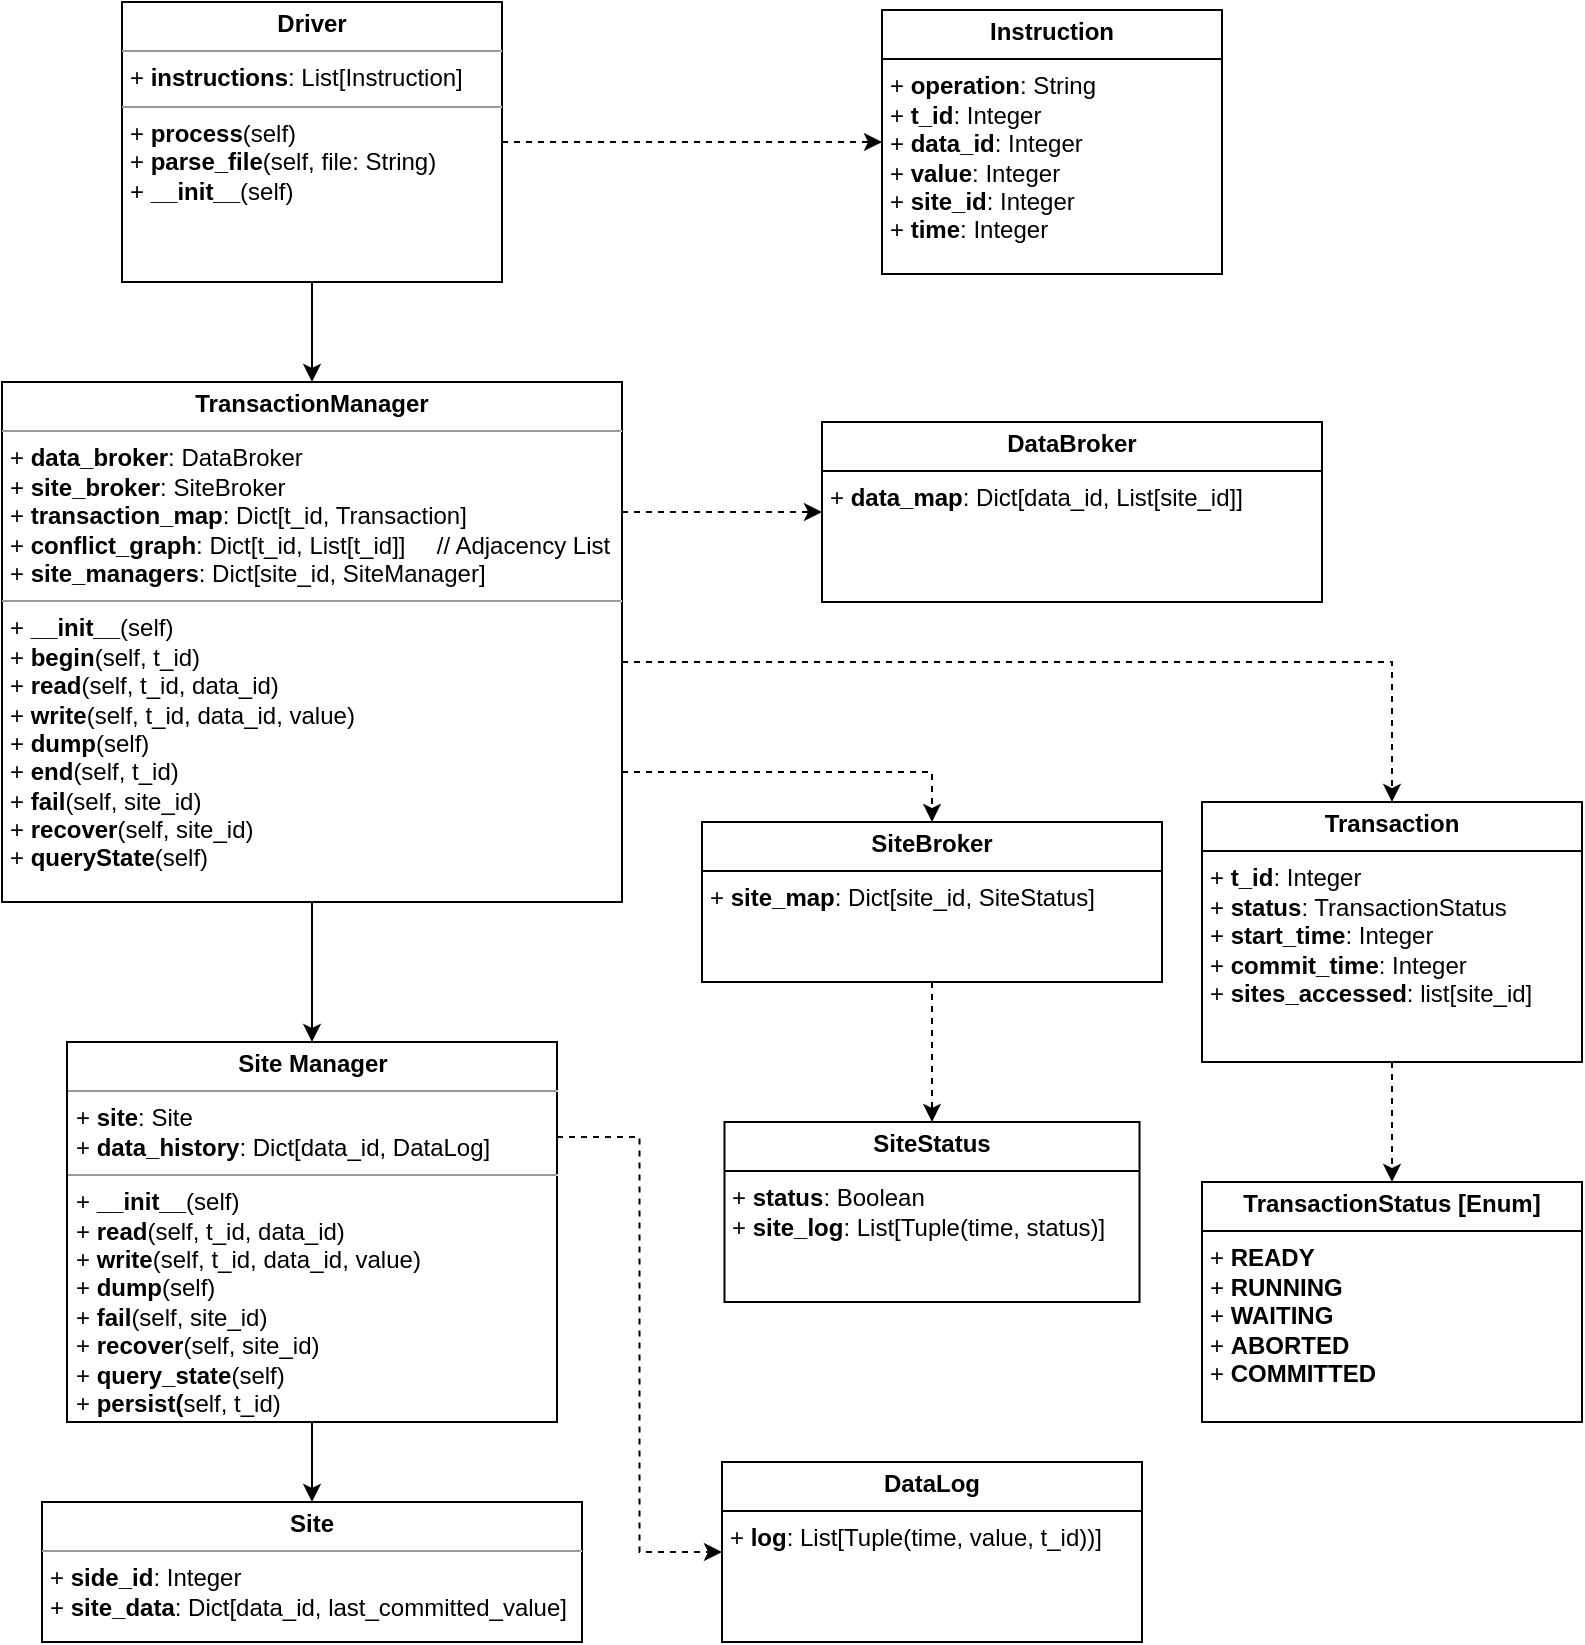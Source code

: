 <mxfile version="24.8.3">
  <diagram name="Page-1" id="c4acf3e9-155e-7222-9cf6-157b1a14988f">
    <mxGraphModel dx="1050" dy="1657" grid="1" gridSize="10" guides="1" tooltips="1" connect="1" arrows="1" fold="1" page="1" pageScale="1" pageWidth="850" pageHeight="1100" background="none" math="0" shadow="0">
      <root>
        <mxCell id="0" />
        <mxCell id="1" parent="0" />
        <mxCell id="5d2195bd80daf111-10" value="&lt;p style=&quot;margin:0px;margin-top:4px;text-align:center;&quot;&gt;&lt;b&gt;Site&lt;/b&gt;&lt;/p&gt;&lt;hr size=&quot;1&quot;&gt;&lt;p style=&quot;margin:0px;margin-left:4px;&quot;&gt;+ &lt;b&gt;side_id&lt;/b&gt;: Integer&lt;/p&gt;&lt;p style=&quot;margin:0px;margin-left:4px;&quot;&gt;+ &lt;b&gt;site_data&lt;/b&gt;:&amp;nbsp;&lt;span style=&quot;background-color: initial;&quot;&gt;Dict[data_id, last_committed_value]&lt;/span&gt;&lt;/p&gt;&lt;p style=&quot;margin:0px;margin-left:4px;&quot;&gt;&lt;br&gt;&lt;/p&gt;" style="verticalAlign=top;align=left;overflow=fill;fontSize=12;fontFamily=Helvetica;html=1;rounded=0;shadow=0;comic=0;labelBackgroundColor=none;strokeWidth=1" parent="1" vertex="1">
          <mxGeometry x="60" y="730" width="270" height="70" as="geometry" />
        </mxCell>
        <mxCell id="EIfYpKHlNEmlDHZDdE43-5" style="edgeStyle=orthogonalEdgeStyle;rounded=0;orthogonalLoop=1;jettySize=auto;html=1;" parent="1" source="5d2195bd80daf111-18" target="5d2195bd80daf111-19" edge="1">
          <mxGeometry relative="1" as="geometry" />
        </mxCell>
        <mxCell id="EIfYpKHlNEmlDHZDdE43-37" style="edgeStyle=orthogonalEdgeStyle;rounded=0;orthogonalLoop=1;jettySize=auto;html=1;exitX=1;exitY=0.5;exitDx=0;exitDy=0;entryX=0;entryY=0.5;entryDx=0;entryDy=0;dashed=1;" parent="1" source="5d2195bd80daf111-18" target="EIfYpKHlNEmlDHZDdE43-35" edge="1">
          <mxGeometry relative="1" as="geometry" />
        </mxCell>
        <mxCell id="5d2195bd80daf111-18" value="&lt;p style=&quot;margin:0px;margin-top:4px;text-align:center;&quot;&gt;&lt;b&gt;Driver&lt;/b&gt;&lt;/p&gt;&lt;hr size=&quot;1&quot;&gt;&lt;p style=&quot;margin:0px;margin-left:4px;&quot;&gt;+ &lt;b&gt;instructions&lt;/b&gt;: List[Instruction]&lt;/p&gt;&lt;hr size=&quot;1&quot;&gt;&lt;p style=&quot;margin:0px;margin-left:4px;&quot;&gt;+ &lt;b&gt;process&lt;/b&gt;(self)&lt;br&gt;+ &lt;b&gt;parse_file&lt;/b&gt;(self, file: String)&lt;/p&gt;&lt;p style=&quot;margin:0px;margin-left:4px;&quot;&gt;+ &lt;b&gt;__init__&lt;/b&gt;(self)&lt;/p&gt;&lt;p style=&quot;margin:0px;margin-left:4px;&quot;&gt;&lt;br&gt;&lt;/p&gt;" style="verticalAlign=top;align=left;overflow=fill;fontSize=12;fontFamily=Helvetica;html=1;rounded=0;shadow=0;comic=0;labelBackgroundColor=none;strokeWidth=1" parent="1" vertex="1">
          <mxGeometry x="100" y="-20" width="190" height="140" as="geometry" />
        </mxCell>
        <mxCell id="EIfYpKHlNEmlDHZDdE43-41" style="edgeStyle=orthogonalEdgeStyle;rounded=0;orthogonalLoop=1;jettySize=auto;html=1;exitX=1;exitY=0.5;exitDx=0;exitDy=0;entryX=0.5;entryY=0;entryDx=0;entryDy=0;dashed=1;" parent="1" source="5d2195bd80daf111-19" target="EIfYpKHlNEmlDHZDdE43-38" edge="1">
          <mxGeometry relative="1" as="geometry">
            <Array as="points">
              <mxPoint x="250" y="310" />
              <mxPoint x="720" y="310" />
            </Array>
          </mxGeometry>
        </mxCell>
        <mxCell id="EIfYpKHlNEmlDHZDdE43-47" style="edgeStyle=orthogonalEdgeStyle;rounded=0;orthogonalLoop=1;jettySize=auto;html=1;exitX=1;exitY=0.75;exitDx=0;exitDy=0;entryX=0.5;entryY=0;entryDx=0;entryDy=0;dashed=1;" parent="1" source="5d2195bd80daf111-19" target="EIfYpKHlNEmlDHZDdE43-46" edge="1">
          <mxGeometry relative="1" as="geometry" />
        </mxCell>
        <mxCell id="ZkX1OmZ0OC17ezpgjjzT-1" style="edgeStyle=orthogonalEdgeStyle;rounded=0;orthogonalLoop=1;jettySize=auto;html=1;entryX=0.5;entryY=0;entryDx=0;entryDy=0;" parent="1" source="5d2195bd80daf111-19" target="5d2195bd80daf111-20" edge="1">
          <mxGeometry relative="1" as="geometry" />
        </mxCell>
        <mxCell id="liZSuBq_oHjOSZf-k_FQ-1" style="edgeStyle=orthogonalEdgeStyle;rounded=0;orthogonalLoop=1;jettySize=auto;html=1;exitX=1;exitY=0.25;exitDx=0;exitDy=0;entryX=0;entryY=0.5;entryDx=0;entryDy=0;dashed=1;" parent="1" source="5d2195bd80daf111-19" target="EIfYpKHlNEmlDHZDdE43-42" edge="1">
          <mxGeometry relative="1" as="geometry" />
        </mxCell>
        <mxCell id="5d2195bd80daf111-19" value="&lt;p style=&quot;margin:0px;margin-top:4px;text-align:center;&quot;&gt;&lt;b&gt;TransactionManager&lt;/b&gt;&lt;/p&gt;&lt;hr size=&quot;1&quot;&gt;&lt;p style=&quot;margin:0px;margin-left:4px;&quot;&gt;+ &lt;b&gt;data_broker&lt;/b&gt;: DataBroker&lt;br&gt;+ &lt;b&gt;site_broker&lt;/b&gt;: SiteBroker&lt;/p&gt;&lt;p style=&quot;margin:0px;margin-left:4px;&quot;&gt;+ &lt;b&gt;transaction_map&lt;/b&gt;&lt;span style=&quot;background-color: initial;&quot;&gt;: Dict[&lt;/span&gt;&lt;span style=&quot;background-color: initial;&quot;&gt;t_id, Transaction]&lt;/span&gt;&lt;/p&gt;&lt;p style=&quot;margin:0px;margin-left:4px;&quot;&gt;&lt;span style=&quot;background-color: initial;&quot;&gt;+ &lt;b&gt;conflict_graph&lt;/b&gt;: Dict[t_id, List[t_id]]&amp;nbsp; &lt;span style=&quot;white-space: pre;&quot;&gt;&#x9;&lt;/span&gt;// Adjacency List&lt;/span&gt;&lt;/p&gt;&lt;p style=&quot;margin:0px;margin-left:4px;&quot;&gt;&lt;span style=&quot;background-color: initial;&quot;&gt;+ &lt;b&gt;site_managers&lt;/b&gt;: Dict[site_id, SiteManager]&lt;/span&gt;&lt;/p&gt;&lt;hr size=&quot;1&quot;&gt;&lt;p style=&quot;margin:0px;margin-left:4px;&quot;&gt;+ &lt;b&gt;__init__&lt;/b&gt;(self)&lt;/p&gt;&lt;p style=&quot;margin:0px;margin-left:4px;&quot;&gt;+ &lt;b&gt;begin&lt;/b&gt;(self, t_id)&lt;br&gt;+ &lt;b&gt;read&lt;/b&gt;(self, t_id, data_id)&lt;/p&gt;&lt;p style=&quot;margin:0px;margin-left:4px;&quot;&gt;+ &lt;b&gt;write&lt;/b&gt;(self, t_id, data_id, value)&lt;/p&gt;&lt;p style=&quot;margin:0px;margin-left:4px;&quot;&gt;+ &lt;b&gt;dump&lt;/b&gt;(self)&lt;/p&gt;&lt;p style=&quot;margin:0px;margin-left:4px;&quot;&gt;+ &lt;b&gt;end&lt;/b&gt;(self, t_id)&lt;/p&gt;&lt;p style=&quot;margin:0px;margin-left:4px;&quot;&gt;+ &lt;b&gt;fail&lt;/b&gt;(self, site_id)&lt;/p&gt;&lt;p style=&quot;margin:0px;margin-left:4px;&quot;&gt;+ &lt;b&gt;recover&lt;/b&gt;(self, site_id)&lt;/p&gt;&lt;p style=&quot;margin:0px;margin-left:4px;&quot;&gt;+ &lt;b&gt;queryState&lt;/b&gt;(self)&lt;/p&gt;&lt;p style=&quot;margin:0px;margin-left:4px;&quot;&gt;&lt;br&gt;&lt;/p&gt;" style="verticalAlign=top;align=left;overflow=fill;fontSize=12;fontFamily=Helvetica;html=1;rounded=0;shadow=0;comic=0;labelBackgroundColor=none;strokeWidth=1" parent="1" vertex="1">
          <mxGeometry x="40" y="170" width="310" height="260" as="geometry" />
        </mxCell>
        <mxCell id="ZkX1OmZ0OC17ezpgjjzT-7" style="edgeStyle=orthogonalEdgeStyle;rounded=0;orthogonalLoop=1;jettySize=auto;html=1;" parent="1" source="5d2195bd80daf111-20" target="5d2195bd80daf111-10" edge="1">
          <mxGeometry relative="1" as="geometry" />
        </mxCell>
        <mxCell id="liZSuBq_oHjOSZf-k_FQ-3" style="edgeStyle=orthogonalEdgeStyle;rounded=0;orthogonalLoop=1;jettySize=auto;html=1;exitX=1;exitY=0.25;exitDx=0;exitDy=0;entryX=0;entryY=0.5;entryDx=0;entryDy=0;dashed=1;" parent="1" source="5d2195bd80daf111-20" target="ZkX1OmZ0OC17ezpgjjzT-6" edge="1">
          <mxGeometry relative="1" as="geometry" />
        </mxCell>
        <mxCell id="5d2195bd80daf111-20" value="&lt;p style=&quot;margin:0px;margin-top:4px;text-align:center;&quot;&gt;&lt;b&gt;Site Manager&lt;/b&gt;&lt;/p&gt;&lt;hr size=&quot;1&quot;&gt;&lt;p style=&quot;margin:0px;margin-left:4px;&quot;&gt;+ &lt;b&gt;site&lt;/b&gt;: Site&lt;/p&gt;&lt;p style=&quot;margin:0px;margin-left:4px;&quot;&gt;+ &lt;b&gt;data_history&lt;/b&gt;: Dict[data_id, DataLog]&lt;/p&gt;&lt;hr size=&quot;1&quot;&gt;&lt;p style=&quot;margin: 0px 0px 0px 4px;&quot;&gt;+ &lt;b&gt;__init__&lt;/b&gt;(self)&lt;/p&gt;&lt;p style=&quot;margin: 0px 0px 0px 4px;&quot;&gt;+ &lt;b&gt;read&lt;/b&gt;(self, t_id, data_id)&lt;/p&gt;&lt;p style=&quot;margin: 0px 0px 0px 4px;&quot;&gt;+ &lt;b&gt;write&lt;/b&gt;(self, t_id, data_id, value)&lt;/p&gt;&lt;p style=&quot;margin: 0px 0px 0px 4px;&quot;&gt;+ &lt;b&gt;dump&lt;/b&gt;(self)&lt;/p&gt;&lt;p style=&quot;margin: 0px 0px 0px 4px;&quot;&gt;&lt;span style=&quot;background-color: initial;&quot;&gt;+ &lt;b&gt;fail&lt;/b&gt;(self, site_id)&lt;/span&gt;&lt;/p&gt;&lt;p style=&quot;margin: 0px 0px 0px 4px;&quot;&gt;+ &lt;b&gt;recover&lt;/b&gt;(self, site_id)&lt;/p&gt;&lt;p style=&quot;margin: 0px 0px 0px 4px;&quot;&gt;+ &lt;b&gt;query_state&lt;/b&gt;(self)&lt;/p&gt;&lt;p style=&quot;margin: 0px 0px 0px 4px;&quot;&gt;+ &lt;b&gt;persist(&lt;/b&gt;self, t_id)&lt;/p&gt;" style="verticalAlign=top;align=left;overflow=fill;fontSize=12;fontFamily=Helvetica;html=1;rounded=0;shadow=0;comic=0;labelBackgroundColor=none;strokeWidth=1" parent="1" vertex="1">
          <mxGeometry x="72.5" y="500" width="245" height="190" as="geometry" />
        </mxCell>
        <mxCell id="EIfYpKHlNEmlDHZDdE43-35" value="&lt;p style=&quot;margin:0px;margin-top:4px;text-align:center;&quot;&gt;&lt;b&gt;Instruction&lt;/b&gt;&lt;/p&gt;&lt;hr size=&quot;1&quot; style=&quot;border-style:solid;&quot;&gt;&lt;p style=&quot;margin:0px;margin-left:4px;&quot;&gt;+ &lt;b&gt;operation&lt;/b&gt;: String&lt;/p&gt;&lt;p style=&quot;margin:0px;margin-left:4px;&quot;&gt;+ &lt;b&gt;t_id&lt;/b&gt;: Integer&lt;/p&gt;&lt;p style=&quot;margin:0px;margin-left:4px;&quot;&gt;+ &lt;b&gt;data_id&lt;/b&gt;: Integer&lt;/p&gt;&lt;p style=&quot;margin:0px;margin-left:4px;&quot;&gt;+ &lt;b&gt;value&lt;/b&gt;: Integer&lt;/p&gt;&lt;p style=&quot;margin:0px;margin-left:4px;&quot;&gt;+ &lt;b&gt;site_id&lt;/b&gt;: Integer&lt;/p&gt;&lt;p style=&quot;margin:0px;margin-left:4px;&quot;&gt;+ &lt;b&gt;time&lt;/b&gt;: Integer&lt;/p&gt;&lt;p style=&quot;margin:0px;margin-left:4px;&quot;&gt;&lt;br&gt;&lt;/p&gt;" style="verticalAlign=top;align=left;overflow=fill;html=1;whiteSpace=wrap;" parent="1" vertex="1">
          <mxGeometry x="480" y="-16" width="170" height="132" as="geometry" />
        </mxCell>
        <mxCell id="liZSuBq_oHjOSZf-k_FQ-5" style="edgeStyle=orthogonalEdgeStyle;rounded=0;orthogonalLoop=1;jettySize=auto;html=1;entryX=0.5;entryY=0;entryDx=0;entryDy=0;dashed=1;" parent="1" source="EIfYpKHlNEmlDHZDdE43-38" target="liZSuBq_oHjOSZf-k_FQ-4" edge="1">
          <mxGeometry relative="1" as="geometry" />
        </mxCell>
        <mxCell id="EIfYpKHlNEmlDHZDdE43-38" value="&lt;p style=&quot;margin:0px;margin-top:4px;text-align:center;&quot;&gt;&lt;b&gt;Transaction&lt;/b&gt;&lt;/p&gt;&lt;hr size=&quot;1&quot; style=&quot;border-style:solid;&quot;&gt;&lt;p style=&quot;margin:0px;margin-left:4px;&quot;&gt;+ &lt;b&gt;t_id&lt;/b&gt;: Integer&lt;/p&gt;&lt;p style=&quot;margin:0px;margin-left:4px;&quot;&gt;+ &lt;b&gt;status&lt;/b&gt;: TransactionStatus&lt;/p&gt;&lt;p style=&quot;margin:0px;margin-left:4px;&quot;&gt;+ &lt;b&gt;start_time&lt;/b&gt;: Integer&lt;/p&gt;&lt;p style=&quot;margin:0px;margin-left:4px;&quot;&gt;+ &lt;b&gt;commit_time&lt;/b&gt;: Integer&lt;/p&gt;&lt;p style=&quot;margin:0px;margin-left:4px;&quot;&gt;+ &lt;b&gt;sites_accessed&lt;/b&gt;: list[site_id]&lt;/p&gt;" style="verticalAlign=top;align=left;overflow=fill;html=1;whiteSpace=wrap;" parent="1" vertex="1">
          <mxGeometry x="640" y="380" width="190" height="130" as="geometry" />
        </mxCell>
        <mxCell id="EIfYpKHlNEmlDHZDdE43-42" value="&lt;p style=&quot;margin:0px;margin-top:4px;text-align:center;&quot;&gt;&lt;b&gt;DataBroker&lt;/b&gt;&lt;/p&gt;&lt;hr size=&quot;1&quot; style=&quot;border-style:solid;&quot;&gt;&lt;p style=&quot;margin:0px;margin-left:4px;&quot;&gt;+ &lt;b&gt;data_map&lt;/b&gt;: Dict[data_id, List[site_id]]&lt;/p&gt;" style="verticalAlign=top;align=left;overflow=fill;html=1;whiteSpace=wrap;" parent="1" vertex="1">
          <mxGeometry x="450" y="190" width="250" height="90" as="geometry" />
        </mxCell>
        <mxCell id="ZkX1OmZ0OC17ezpgjjzT-5" style="edgeStyle=orthogonalEdgeStyle;rounded=0;orthogonalLoop=1;jettySize=auto;html=1;exitX=0.5;exitY=1;exitDx=0;exitDy=0;entryX=0.5;entryY=0;entryDx=0;entryDy=0;dashed=1;" parent="1" source="EIfYpKHlNEmlDHZDdE43-46" target="ZkX1OmZ0OC17ezpgjjzT-3" edge="1">
          <mxGeometry relative="1" as="geometry" />
        </mxCell>
        <mxCell id="EIfYpKHlNEmlDHZDdE43-46" value="&lt;p style=&quot;margin:0px;margin-top:4px;text-align:center;&quot;&gt;&lt;b&gt;SiteBroker&lt;/b&gt;&lt;/p&gt;&lt;hr size=&quot;1&quot; style=&quot;border-style:solid;&quot;&gt;&lt;p style=&quot;margin:0px;margin-left:4px;&quot;&gt;+ &lt;b&gt;site_map&lt;/b&gt;: Dict[site_id, SiteStatus]&lt;/p&gt;" style="verticalAlign=top;align=left;overflow=fill;html=1;whiteSpace=wrap;" parent="1" vertex="1">
          <mxGeometry x="390" y="390" width="230" height="80" as="geometry" />
        </mxCell>
        <mxCell id="ZkX1OmZ0OC17ezpgjjzT-3" value="&lt;p style=&quot;margin:0px;margin-top:4px;text-align:center;&quot;&gt;&lt;b&gt;SiteStatus&lt;/b&gt;&lt;/p&gt;&lt;hr size=&quot;1&quot; style=&quot;border-style:solid;&quot;&gt;&lt;p style=&quot;margin:0px;margin-left:4px;&quot;&gt;&lt;span style=&quot;background-color: initial;&quot;&gt;+ &lt;b&gt;status&lt;/b&gt;: Boolean&lt;/span&gt;&lt;/p&gt;&lt;p style=&quot;margin:0px;margin-left:4px;&quot;&gt;&lt;span style=&quot;background-color: initial;&quot;&gt;+ &lt;b&gt;site_log&lt;/b&gt;: List[Tuple(time, status)]&lt;/span&gt;&lt;/p&gt;" style="verticalAlign=top;align=left;overflow=fill;html=1;whiteSpace=wrap;" parent="1" vertex="1">
          <mxGeometry x="401.25" y="540" width="207.5" height="90" as="geometry" />
        </mxCell>
        <mxCell id="ZkX1OmZ0OC17ezpgjjzT-6" value="&lt;p style=&quot;margin:0px;margin-top:4px;text-align:center;&quot;&gt;&lt;b&gt;DataLog&lt;/b&gt;&lt;/p&gt;&lt;hr size=&quot;1&quot; style=&quot;border-style:solid;&quot;&gt;&lt;p style=&quot;margin:0px;margin-left:4px;&quot;&gt;&lt;span style=&quot;background-color: initial;&quot;&gt;+ &lt;b&gt;log&lt;/b&gt;: List[Tuple(time, value, t_id))]&lt;/span&gt;&lt;/p&gt;" style="verticalAlign=top;align=left;overflow=fill;html=1;whiteSpace=wrap;" parent="1" vertex="1">
          <mxGeometry x="400" y="710" width="210" height="90" as="geometry" />
        </mxCell>
        <mxCell id="liZSuBq_oHjOSZf-k_FQ-4" value="&lt;p style=&quot;margin:0px;margin-top:4px;text-align:center;&quot;&gt;&lt;b&gt;TransactionStatus [Enum]&lt;/b&gt;&lt;/p&gt;&lt;hr size=&quot;1&quot; style=&quot;border-style:solid;&quot;&gt;&lt;p style=&quot;margin:0px;margin-left:4px;&quot;&gt;+ &lt;b&gt;READY&lt;/b&gt;&lt;/p&gt;&lt;p style=&quot;margin:0px;margin-left:4px;&quot;&gt;+ &lt;b&gt;RUNNING&lt;/b&gt;&lt;/p&gt;&lt;p style=&quot;margin:0px;margin-left:4px;&quot;&gt;+ &lt;b&gt;WAITING&lt;/b&gt;&lt;/p&gt;&lt;p style=&quot;margin:0px;margin-left:4px;&quot;&gt;+ &lt;b&gt;ABORTED&lt;/b&gt;&lt;/p&gt;&lt;p style=&quot;margin:0px;margin-left:4px;&quot;&gt;+ &lt;b&gt;COMMITTED&lt;/b&gt;&lt;/p&gt;" style="verticalAlign=top;align=left;overflow=fill;html=1;whiteSpace=wrap;" parent="1" vertex="1">
          <mxGeometry x="640" y="570" width="190" height="120" as="geometry" />
        </mxCell>
      </root>
    </mxGraphModel>
  </diagram>
</mxfile>
